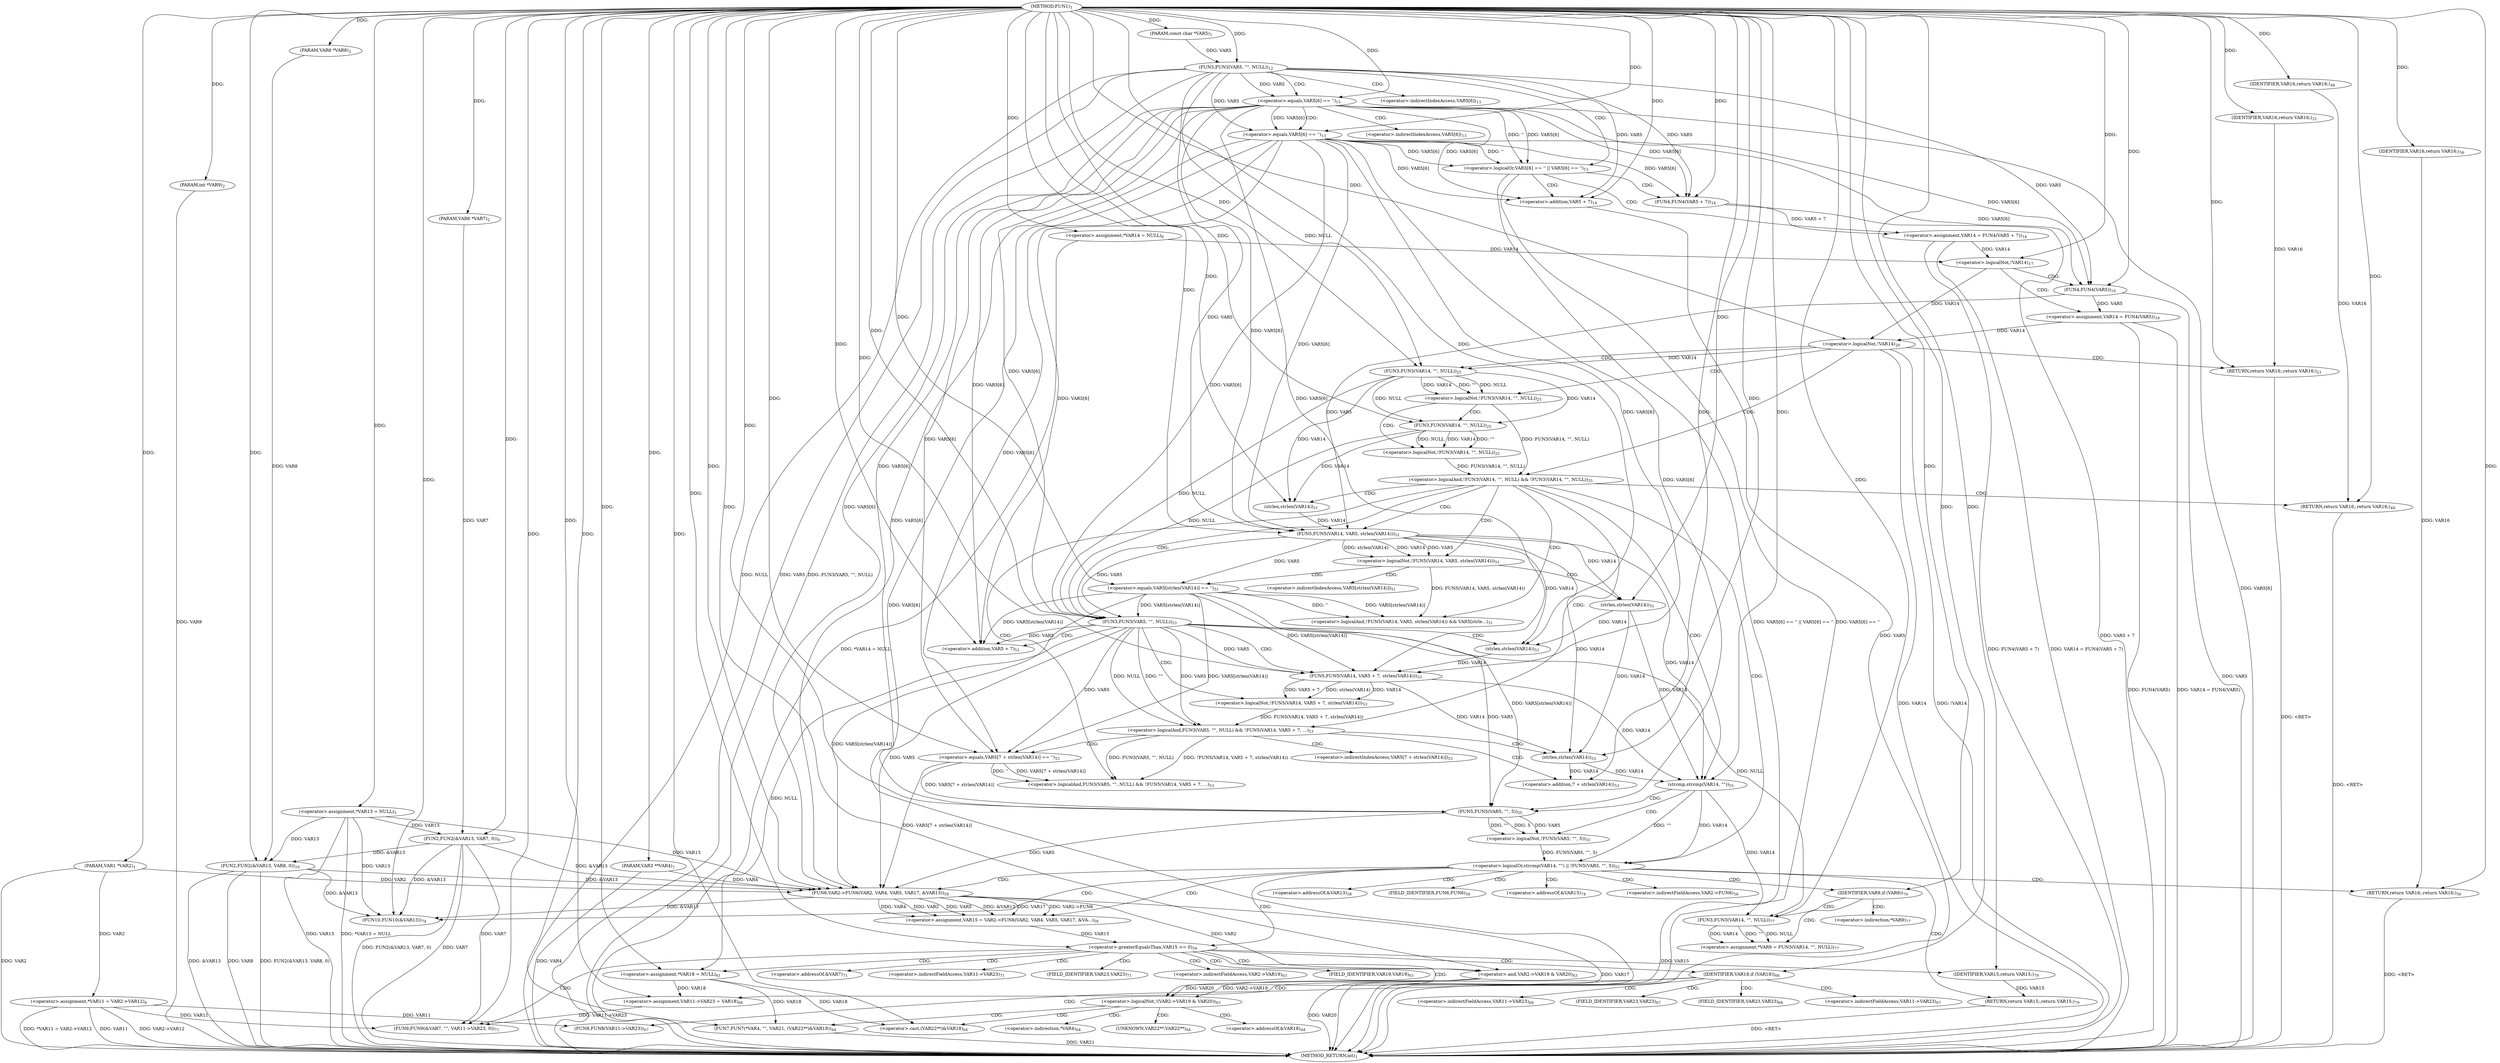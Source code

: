 digraph "FUN1" {  
"8" [label = <(METHOD,FUN1)<SUB>1</SUB>> ]
"224" [label = <(METHOD_RETURN,int)<SUB>1</SUB>> ]
"9" [label = <(PARAM,VAR1 *VAR2)<SUB>1</SUB>> ]
"10" [label = <(PARAM,VAR3 **VAR4)<SUB>1</SUB>> ]
"11" [label = <(PARAM,const char *VAR5)<SUB>1</SUB>> ]
"12" [label = <(PARAM,VAR6 *VAR7)<SUB>2</SUB>> ]
"13" [label = <(PARAM,VAR6 *VAR8)<SUB>2</SUB>> ]
"14" [label = <(PARAM,int *VAR9)<SUB>2</SUB>> ]
"17" [label = <(&lt;operator&gt;.assignment,*VAR11 = VAR2-&gt;VAR12)<SUB>4</SUB>> ]
"23" [label = <(&lt;operator&gt;.assignment,*VAR13 = NULL)<SUB>5</SUB>> ]
"27" [label = <(&lt;operator&gt;.assignment,*VAR14 = NULL)<SUB>6</SUB>> ]
"31" [label = <(FUN2,FUN2(&amp;VAR13, VAR7, 0))<SUB>9</SUB>> ]
"36" [label = <(FUN2,FUN2(&amp;VAR13, VAR8, 0))<SUB>10</SUB>> ]
"151" [label = <(&lt;operator&gt;.assignment,VAR15 = VAR2-&gt;FUN6(VAR2, VAR4, VAR5, VAR17, &amp;VA...)<SUB>58</SUB>> ]
"209" [label = <(FUN10,FUN10(&amp;VAR13))<SUB>74</SUB>> ]
"222" [label = <(RETURN,return VAR15;,return VAR15;)<SUB>79</SUB>> ]
"42" [label = <(FUN3,FUN3(VAR5, &quot;&quot;, NULL))<SUB>12</SUB>> ]
"67" [label = <(&lt;operator&gt;.logicalNot,!VAR14)<SUB>17</SUB>> ]
"75" [label = <(&lt;operator&gt;.logicalNot,!VAR14)<SUB>20</SUB>> ]
"81" [label = <(&lt;operator&gt;.logicalAnd,!FUN3(VAR14, &quot;&quot;, NULL) &amp;&amp; !FUN3(VAR14, &quot;&quot;, NULL))<SUB>25</SUB>> ]
"96" [label = <(&lt;operator&gt;.logicalAnd,!FUN5(VAR14, VAR5, strlen(VAR14)) &amp;&amp; VAR5[strle...)<SUB>51</SUB>> ]
"164" [label = <(&lt;operator&gt;.greaterEqualsThan,VAR15 &gt;= 0)<SUB>59</SUB>> ]
"213" [label = <(IDENTIFIER,VAR9,if (VAR9))<SUB>76</SUB>> ]
"223" [label = <(IDENTIFIER,VAR15,return VAR15;)<SUB>79</SUB>> ]
"70" [label = <(&lt;operator&gt;.assignment,VAR14 = FUN4(VAR5))<SUB>18</SUB>> ]
"78" [label = <(RETURN,return VAR16;,return VAR16;)<SUB>21</SUB>> ]
"93" [label = <(RETURN,return VAR16;,return VAR16;)<SUB>48</SUB>> ]
"153" [label = <(FUN6,VAR2-&gt;FUN6(VAR2, VAR4, VAR5, VAR17, &amp;VAR13))<SUB>58</SUB>> ]
"169" [label = <(&lt;operator&gt;.assignment,*VAR18 = NULL)<SUB>61</SUB>> ]
"201" [label = <(FUN9,FUN9(&amp;VAR7, &quot;&quot;, VAR11-&gt;VAR23, 0))<SUB>71</SUB>> ]
"215" [label = <(&lt;operator&gt;.assignment,*VAR9 = FUN3(VAR14, &quot;&quot;, NULL))<SUB>77</SUB>> ]
"48" [label = <(&lt;operator&gt;.logicalOr,VAR5[6] == '' || VAR5[6] == '')<SUB>13</SUB>> ]
"79" [label = <(IDENTIFIER,VAR16,return VAR16;)<SUB>21</SUB>> ]
"82" [label = <(&lt;operator&gt;.logicalNot,!FUN3(VAR14, &quot;&quot;, NULL))<SUB>25</SUB>> ]
"87" [label = <(&lt;operator&gt;.logicalNot,!FUN3(VAR14, &quot;&quot;, NULL))<SUB>25</SUB>> ]
"94" [label = <(IDENTIFIER,VAR16,return VAR16;)<SUB>48</SUB>> ]
"97" [label = <(&lt;operator&gt;.logicalNot,!FUN5(VAR14, VAR5, strlen(VAR14)))<SUB>51</SUB>> ]
"103" [label = <(&lt;operator&gt;.equals,VAR5[strlen(VAR14)] == '')<SUB>51</SUB>> ]
"173" [label = <(&lt;operator&gt;.logicalNot,!(VAR2-&gt;VAR19 &amp; VAR20))<SUB>63</SUB>> ]
"190" [label = <(IDENTIFIER,VAR18,if (VAR18))<SUB>66</SUB>> ]
"60" [label = <(&lt;operator&gt;.assignment,VAR14 = FUN4(VAR5 + 7))<SUB>14</SUB>> ]
"72" [label = <(FUN4,FUN4(VAR5))<SUB>18</SUB>> ]
"83" [label = <(FUN3,FUN3(VAR14, &quot;&quot;, NULL))<SUB>25</SUB>> ]
"88" [label = <(FUN3,FUN3(VAR14, &quot;&quot;, NULL))<SUB>25</SUB>> ]
"98" [label = <(FUN5,FUN5(VAR14, VAR5, strlen(VAR14)))<SUB>51</SUB>> ]
"113" [label = <(&lt;operator&gt;.logicalAnd,FUN3(VAR5, &quot;&quot;, NULL) &amp;&amp; !FUN5(VAR14, VAR5 + 7, ...)<SUB>53</SUB>> ]
"180" [label = <(FUN7,FUN7(*VAR4, &quot;&quot;, VAR21, (VAR22**)&amp;VAR18))<SUB>64</SUB>> ]
"192" [label = <(FUN8,FUN8(VAR11-&gt;VAR23))<SUB>67</SUB>> ]
"196" [label = <(&lt;operator&gt;.assignment,VAR11-&gt;VAR23 = VAR18)<SUB>68</SUB>> ]
"218" [label = <(FUN3,FUN3(VAR14, &quot;&quot;, NULL))<SUB>77</SUB>> ]
"49" [label = <(&lt;operator&gt;.equals,VAR5[6] == '')<SUB>13</SUB>> ]
"54" [label = <(&lt;operator&gt;.equals,VAR5[6] == '')<SUB>13</SUB>> ]
"101" [label = <(strlen,strlen(VAR14))<SUB>51</SUB>> ]
"106" [label = <(strlen,strlen(VAR14))<SUB>51</SUB>> ]
"174" [label = <(&lt;operator&gt;.and,VAR2-&gt;VAR19 &amp; VAR20)<SUB>63</SUB>> ]
"62" [label = <(FUN4,FUN4(VAR5 + 7))<SUB>14</SUB>> ]
"114" [label = <(&lt;operator&gt;.logicalAnd,FUN3(VAR5, &quot;&quot;, NULL) &amp;&amp; !FUN5(VAR14, VAR5 + 7, ...)<SUB>53</SUB>> ]
"127" [label = <(&lt;operator&gt;.equals,VAR5[7 + strlen(VAR14)] == '')<SUB>53</SUB>> ]
"185" [label = <(&lt;operator&gt;.cast,(VAR22**)&amp;VAR18)<SUB>64</SUB>> ]
"63" [label = <(&lt;operator&gt;.addition,VAR5 + 7)<SUB>14</SUB>> ]
"115" [label = <(FUN3,FUN3(VAR5, &quot;&quot;, NULL))<SUB>53</SUB>> ]
"119" [label = <(&lt;operator&gt;.logicalNot,!FUN5(VAR14, VAR5 + 7, strlen(VAR14)))<SUB>53</SUB>> ]
"139" [label = <(&lt;operator&gt;.logicalOr,strcmp(VAR14, &quot;&quot;) || !FUN5(VAR5, &quot;&quot;, 5))<SUB>55</SUB>> ]
"120" [label = <(FUN5,FUN5(VAR14, VAR5 + 7, strlen(VAR14)))<SUB>53</SUB>> ]
"130" [label = <(&lt;operator&gt;.addition,7 + strlen(VAR14))<SUB>53</SUB>> ]
"149" [label = <(RETURN,return VAR16;,return VAR16;)<SUB>56</SUB>> ]
"122" [label = <(&lt;operator&gt;.addition,VAR5 + 7)<SUB>53</SUB>> ]
"125" [label = <(strlen,strlen(VAR14))<SUB>53</SUB>> ]
"132" [label = <(strlen,strlen(VAR14))<SUB>53</SUB>> ]
"140" [label = <(strcmp,strcmp(VAR14, &quot;&quot;))<SUB>55</SUB>> ]
"143" [label = <(&lt;operator&gt;.logicalNot,!FUN5(VAR5, &quot;&quot;, 5))<SUB>55</SUB>> ]
"150" [label = <(IDENTIFIER,VAR16,return VAR16;)<SUB>56</SUB>> ]
"144" [label = <(FUN5,FUN5(VAR5, &quot;&quot;, 5))<SUB>55</SUB>> ]
"210" [label = <(&lt;operator&gt;.addressOf,&amp;VAR13)<SUB>74</SUB>> ]
"154" [label = <(&lt;operator&gt;.indirectFieldAccess,VAR2-&gt;FUN6)<SUB>58</SUB>> ]
"161" [label = <(&lt;operator&gt;.addressOf,&amp;VAR13)<SUB>58</SUB>> ]
"104" [label = <(&lt;operator&gt;.indirectIndexAccess,VAR5[strlen(VAR14)])<SUB>51</SUB>> ]
"156" [label = <(FIELD_IDENTIFIER,FUN6,FUN6)<SUB>58</SUB>> ]
"202" [label = <(&lt;operator&gt;.addressOf,&amp;VAR7)<SUB>71</SUB>> ]
"205" [label = <(&lt;operator&gt;.indirectFieldAccess,VAR11-&gt;VAR23)<SUB>71</SUB>> ]
"216" [label = <(&lt;operator&gt;.indirection,*VAR9)<SUB>77</SUB>> ]
"207" [label = <(FIELD_IDENTIFIER,VAR23,VAR23)<SUB>71</SUB>> ]
"50" [label = <(&lt;operator&gt;.indirectIndexAccess,VAR5[6])<SUB>13</SUB>> ]
"55" [label = <(&lt;operator&gt;.indirectIndexAccess,VAR5[6])<SUB>13</SUB>> ]
"175" [label = <(&lt;operator&gt;.indirectFieldAccess,VAR2-&gt;VAR19)<SUB>63</SUB>> ]
"181" [label = <(&lt;operator&gt;.indirection,*VAR4)<SUB>64</SUB>> ]
"193" [label = <(&lt;operator&gt;.indirectFieldAccess,VAR11-&gt;VAR23)<SUB>67</SUB>> ]
"197" [label = <(&lt;operator&gt;.indirectFieldAccess,VAR11-&gt;VAR23)<SUB>68</SUB>> ]
"128" [label = <(&lt;operator&gt;.indirectIndexAccess,VAR5[7 + strlen(VAR14)])<SUB>53</SUB>> ]
"177" [label = <(FIELD_IDENTIFIER,VAR19,VAR19)<SUB>63</SUB>> ]
"186" [label = <(UNKNOWN,VAR22**,VAR22**)<SUB>64</SUB>> ]
"187" [label = <(&lt;operator&gt;.addressOf,&amp;VAR18)<SUB>64</SUB>> ]
"195" [label = <(FIELD_IDENTIFIER,VAR23,VAR23)<SUB>67</SUB>> ]
"199" [label = <(FIELD_IDENTIFIER,VAR23,VAR23)<SUB>68</SUB>> ]
  "78" -> "224"  [ label = "DDG: &lt;RET&gt;"] 
  "93" -> "224"  [ label = "DDG: &lt;RET&gt;"] 
  "222" -> "224"  [ label = "DDG: &lt;RET&gt;"] 
  "149" -> "224"  [ label = "DDG: &lt;RET&gt;"] 
  "9" -> "224"  [ label = "DDG: VAR2"] 
  "10" -> "224"  [ label = "DDG: VAR4"] 
  "14" -> "224"  [ label = "DDG: VAR9"] 
  "17" -> "224"  [ label = "DDG: VAR11"] 
  "17" -> "224"  [ label = "DDG: VAR2-&gt;VAR12"] 
  "17" -> "224"  [ label = "DDG: *VAR11 = VAR2-&gt;VAR12"] 
  "23" -> "224"  [ label = "DDG: VAR13"] 
  "23" -> "224"  [ label = "DDG: *VAR13 = NULL"] 
  "27" -> "224"  [ label = "DDG: *VAR14 = NULL"] 
  "31" -> "224"  [ label = "DDG: VAR7"] 
  "31" -> "224"  [ label = "DDG: FUN2(&amp;VAR13, VAR7, 0)"] 
  "36" -> "224"  [ label = "DDG: &amp;VAR13"] 
  "36" -> "224"  [ label = "DDG: VAR8"] 
  "36" -> "224"  [ label = "DDG: FUN2(&amp;VAR13, VAR8, 0)"] 
  "42" -> "224"  [ label = "DDG: VAR5"] 
  "42" -> "224"  [ label = "DDG: NULL"] 
  "42" -> "224"  [ label = "DDG: FUN3(VAR5, &quot;&quot;, NULL)"] 
  "49" -> "224"  [ label = "DDG: VAR5[6]"] 
  "48" -> "224"  [ label = "DDG: VAR5[6] == ''"] 
  "54" -> "224"  [ label = "DDG: VAR5[6]"] 
  "48" -> "224"  [ label = "DDG: VAR5[6] == '' || VAR5[6] == ''"] 
  "63" -> "224"  [ label = "DDG: VAR5"] 
  "62" -> "224"  [ label = "DDG: VAR5 + 7"] 
  "60" -> "224"  [ label = "DDG: FUN4(VAR5 + 7)"] 
  "60" -> "224"  [ label = "DDG: VAR14 = FUN4(VAR5 + 7)"] 
  "72" -> "224"  [ label = "DDG: VAR5"] 
  "70" -> "224"  [ label = "DDG: FUN4(VAR5)"] 
  "70" -> "224"  [ label = "DDG: VAR14 = FUN4(VAR5)"] 
  "75" -> "224"  [ label = "DDG: VAR14"] 
  "75" -> "224"  [ label = "DDG: !VAR14"] 
  "153" -> "224"  [ label = "DDG: VAR17"] 
  "180" -> "224"  [ label = "DDG: VAR21"] 
  "174" -> "224"  [ label = "DDG: VAR20"] 
  "8" -> "9"  [ label = "DDG: "] 
  "8" -> "10"  [ label = "DDG: "] 
  "8" -> "11"  [ label = "DDG: "] 
  "8" -> "12"  [ label = "DDG: "] 
  "8" -> "13"  [ label = "DDG: "] 
  "8" -> "14"  [ label = "DDG: "] 
  "9" -> "17"  [ label = "DDG: VAR2"] 
  "8" -> "23"  [ label = "DDG: "] 
  "8" -> "27"  [ label = "DDG: "] 
  "153" -> "151"  [ label = "DDG: VAR4"] 
  "153" -> "151"  [ label = "DDG: VAR2"] 
  "153" -> "151"  [ label = "DDG: VAR5"] 
  "153" -> "151"  [ label = "DDG: &amp;VAR13"] 
  "153" -> "151"  [ label = "DDG: VAR17"] 
  "153" -> "151"  [ label = "DDG: VAR2-&gt;FUN6"] 
  "223" -> "222"  [ label = "DDG: VAR15"] 
  "23" -> "31"  [ label = "DDG: VAR13"] 
  "8" -> "31"  [ label = "DDG: "] 
  "12" -> "31"  [ label = "DDG: VAR7"] 
  "31" -> "36"  [ label = "DDG: &amp;VAR13"] 
  "23" -> "36"  [ label = "DDG: VAR13"] 
  "8" -> "36"  [ label = "DDG: "] 
  "13" -> "36"  [ label = "DDG: VAR8"] 
  "153" -> "209"  [ label = "DDG: &amp;VAR13"] 
  "23" -> "209"  [ label = "DDG: VAR13"] 
  "8" -> "209"  [ label = "DDG: "] 
  "31" -> "209"  [ label = "DDG: &amp;VAR13"] 
  "36" -> "209"  [ label = "DDG: &amp;VAR13"] 
  "8" -> "213"  [ label = "DDG: "] 
  "164" -> "223"  [ label = "DDG: VAR15"] 
  "8" -> "223"  [ label = "DDG: "] 
  "11" -> "42"  [ label = "DDG: VAR5"] 
  "8" -> "42"  [ label = "DDG: "] 
  "27" -> "67"  [ label = "DDG: VAR14"] 
  "60" -> "67"  [ label = "DDG: VAR14"] 
  "8" -> "67"  [ label = "DDG: "] 
  "72" -> "70"  [ label = "DDG: VAR5"] 
  "67" -> "75"  [ label = "DDG: VAR14"] 
  "70" -> "75"  [ label = "DDG: VAR14"] 
  "8" -> "75"  [ label = "DDG: "] 
  "79" -> "78"  [ label = "DDG: VAR16"] 
  "8" -> "78"  [ label = "DDG: "] 
  "82" -> "81"  [ label = "DDG: FUN3(VAR14, &quot;&quot;, NULL)"] 
  "87" -> "81"  [ label = "DDG: FUN3(VAR14, &quot;&quot;, NULL)"] 
  "94" -> "93"  [ label = "DDG: VAR16"] 
  "8" -> "93"  [ label = "DDG: "] 
  "97" -> "96"  [ label = "DDG: FUN5(VAR14, VAR5, strlen(VAR14))"] 
  "103" -> "96"  [ label = "DDG: VAR5[strlen(VAR14)]"] 
  "103" -> "96"  [ label = "DDG: ''"] 
  "9" -> "153"  [ label = "DDG: VAR2"] 
  "8" -> "153"  [ label = "DDG: "] 
  "10" -> "153"  [ label = "DDG: VAR4"] 
  "49" -> "153"  [ label = "DDG: VAR5[6]"] 
  "54" -> "153"  [ label = "DDG: VAR5[6]"] 
  "103" -> "153"  [ label = "DDG: VAR5[strlen(VAR14)]"] 
  "115" -> "153"  [ label = "DDG: VAR5"] 
  "127" -> "153"  [ label = "DDG: VAR5[7 + strlen(VAR14)]"] 
  "144" -> "153"  [ label = "DDG: VAR5"] 
  "36" -> "153"  [ label = "DDG: &amp;VAR13"] 
  "23" -> "153"  [ label = "DDG: VAR13"] 
  "31" -> "153"  [ label = "DDG: &amp;VAR13"] 
  "151" -> "164"  [ label = "DDG: VAR15"] 
  "8" -> "164"  [ label = "DDG: "] 
  "115" -> "169"  [ label = "DDG: NULL"] 
  "8" -> "169"  [ label = "DDG: "] 
  "218" -> "215"  [ label = "DDG: VAR14"] 
  "218" -> "215"  [ label = "DDG: &quot;&quot;"] 
  "218" -> "215"  [ label = "DDG: NULL"] 
  "8" -> "79"  [ label = "DDG: "] 
  "83" -> "82"  [ label = "DDG: VAR14"] 
  "83" -> "82"  [ label = "DDG: &quot;&quot;"] 
  "83" -> "82"  [ label = "DDG: NULL"] 
  "88" -> "87"  [ label = "DDG: VAR14"] 
  "88" -> "87"  [ label = "DDG: &quot;&quot;"] 
  "88" -> "87"  [ label = "DDG: NULL"] 
  "8" -> "94"  [ label = "DDG: "] 
  "98" -> "97"  [ label = "DDG: VAR14"] 
  "98" -> "97"  [ label = "DDG: VAR5"] 
  "98" -> "97"  [ label = "DDG: strlen(VAR14)"] 
  "98" -> "103"  [ label = "DDG: VAR5"] 
  "8" -> "103"  [ label = "DDG: "] 
  "8" -> "190"  [ label = "DDG: "] 
  "31" -> "201"  [ label = "DDG: VAR7"] 
  "8" -> "201"  [ label = "DDG: "] 
  "17" -> "201"  [ label = "DDG: VAR11"] 
  "196" -> "201"  [ label = "DDG: VAR11-&gt;VAR23"] 
  "49" -> "48"  [ label = "DDG: VAR5[6]"] 
  "49" -> "48"  [ label = "DDG: ''"] 
  "54" -> "48"  [ label = "DDG: VAR5[6]"] 
  "54" -> "48"  [ label = "DDG: ''"] 
  "62" -> "60"  [ label = "DDG: VAR5 + 7"] 
  "42" -> "72"  [ label = "DDG: VAR5"] 
  "49" -> "72"  [ label = "DDG: VAR5[6]"] 
  "54" -> "72"  [ label = "DDG: VAR5[6]"] 
  "8" -> "72"  [ label = "DDG: "] 
  "75" -> "83"  [ label = "DDG: VAR14"] 
  "8" -> "83"  [ label = "DDG: "] 
  "42" -> "83"  [ label = "DDG: NULL"] 
  "83" -> "88"  [ label = "DDG: VAR14"] 
  "8" -> "88"  [ label = "DDG: "] 
  "83" -> "88"  [ label = "DDG: NULL"] 
  "101" -> "98"  [ label = "DDG: VAR14"] 
  "8" -> "98"  [ label = "DDG: "] 
  "42" -> "98"  [ label = "DDG: VAR5"] 
  "49" -> "98"  [ label = "DDG: VAR5[6]"] 
  "54" -> "98"  [ label = "DDG: VAR5[6]"] 
  "72" -> "98"  [ label = "DDG: VAR5"] 
  "174" -> "173"  [ label = "DDG: VAR2-&gt;VAR19"] 
  "174" -> "173"  [ label = "DDG: VAR20"] 
  "169" -> "196"  [ label = "DDG: VAR18"] 
  "8" -> "196"  [ label = "DDG: "] 
  "140" -> "218"  [ label = "DDG: VAR14"] 
  "8" -> "218"  [ label = "DDG: "] 
  "115" -> "218"  [ label = "DDG: NULL"] 
  "42" -> "49"  [ label = "DDG: VAR5"] 
  "8" -> "49"  [ label = "DDG: "] 
  "42" -> "54"  [ label = "DDG: VAR5"] 
  "49" -> "54"  [ label = "DDG: VAR5[6]"] 
  "8" -> "54"  [ label = "DDG: "] 
  "83" -> "101"  [ label = "DDG: VAR14"] 
  "88" -> "101"  [ label = "DDG: VAR14"] 
  "8" -> "101"  [ label = "DDG: "] 
  "98" -> "106"  [ label = "DDG: VAR14"] 
  "8" -> "106"  [ label = "DDG: "] 
  "114" -> "113"  [ label = "DDG: FUN3(VAR5, &quot;&quot;, NULL)"] 
  "114" -> "113"  [ label = "DDG: !FUN5(VAR14, VAR5 + 7, strlen(VAR14))"] 
  "127" -> "113"  [ label = "DDG: VAR5[7 + strlen(VAR14)]"] 
  "127" -> "113"  [ label = "DDG: ''"] 
  "153" -> "174"  [ label = "DDG: VAR2"] 
  "8" -> "174"  [ label = "DDG: "] 
  "8" -> "180"  [ label = "DDG: "] 
  "169" -> "180"  [ label = "DDG: VAR18"] 
  "17" -> "192"  [ label = "DDG: VAR11"] 
  "42" -> "62"  [ label = "DDG: VAR5"] 
  "49" -> "62"  [ label = "DDG: VAR5[6]"] 
  "54" -> "62"  [ label = "DDG: VAR5[6]"] 
  "8" -> "62"  [ label = "DDG: "] 
  "115" -> "114"  [ label = "DDG: VAR5"] 
  "115" -> "114"  [ label = "DDG: &quot;&quot;"] 
  "115" -> "114"  [ label = "DDG: NULL"] 
  "119" -> "114"  [ label = "DDG: FUN5(VAR14, VAR5 + 7, strlen(VAR14))"] 
  "115" -> "127"  [ label = "DDG: VAR5"] 
  "49" -> "127"  [ label = "DDG: VAR5[6]"] 
  "54" -> "127"  [ label = "DDG: VAR5[6]"] 
  "103" -> "127"  [ label = "DDG: VAR5[strlen(VAR14)]"] 
  "8" -> "127"  [ label = "DDG: "] 
  "169" -> "185"  [ label = "DDG: VAR18"] 
  "8" -> "185"  [ label = "DDG: "] 
  "42" -> "63"  [ label = "DDG: VAR5"] 
  "49" -> "63"  [ label = "DDG: VAR5[6]"] 
  "54" -> "63"  [ label = "DDG: VAR5[6]"] 
  "8" -> "63"  [ label = "DDG: "] 
  "49" -> "115"  [ label = "DDG: VAR5[6]"] 
  "54" -> "115"  [ label = "DDG: VAR5[6]"] 
  "98" -> "115"  [ label = "DDG: VAR5"] 
  "103" -> "115"  [ label = "DDG: VAR5[strlen(VAR14)]"] 
  "8" -> "115"  [ label = "DDG: "] 
  "83" -> "115"  [ label = "DDG: NULL"] 
  "88" -> "115"  [ label = "DDG: NULL"] 
  "120" -> "119"  [ label = "DDG: VAR14"] 
  "120" -> "119"  [ label = "DDG: VAR5 + 7"] 
  "120" -> "119"  [ label = "DDG: strlen(VAR14)"] 
  "125" -> "120"  [ label = "DDG: VAR14"] 
  "8" -> "120"  [ label = "DDG: "] 
  "49" -> "120"  [ label = "DDG: VAR5[6]"] 
  "54" -> "120"  [ label = "DDG: VAR5[6]"] 
  "103" -> "120"  [ label = "DDG: VAR5[strlen(VAR14)]"] 
  "115" -> "120"  [ label = "DDG: VAR5"] 
  "8" -> "130"  [ label = "DDG: "] 
  "132" -> "130"  [ label = "DDG: VAR14"] 
  "140" -> "139"  [ label = "DDG: VAR14"] 
  "140" -> "139"  [ label = "DDG: &quot;&quot;"] 
  "143" -> "139"  [ label = "DDG: FUN5(VAR5, &quot;&quot;, 5)"] 
  "150" -> "149"  [ label = "DDG: VAR16"] 
  "8" -> "149"  [ label = "DDG: "] 
  "49" -> "122"  [ label = "DDG: VAR5[6]"] 
  "54" -> "122"  [ label = "DDG: VAR5[6]"] 
  "103" -> "122"  [ label = "DDG: VAR5[strlen(VAR14)]"] 
  "115" -> "122"  [ label = "DDG: VAR5"] 
  "8" -> "122"  [ label = "DDG: "] 
  "98" -> "125"  [ label = "DDG: VAR14"] 
  "106" -> "125"  [ label = "DDG: VAR14"] 
  "8" -> "125"  [ label = "DDG: "] 
  "98" -> "132"  [ label = "DDG: VAR14"] 
  "106" -> "132"  [ label = "DDG: VAR14"] 
  "120" -> "132"  [ label = "DDG: VAR14"] 
  "8" -> "132"  [ label = "DDG: "] 
  "98" -> "140"  [ label = "DDG: VAR14"] 
  "106" -> "140"  [ label = "DDG: VAR14"] 
  "120" -> "140"  [ label = "DDG: VAR14"] 
  "132" -> "140"  [ label = "DDG: VAR14"] 
  "8" -> "140"  [ label = "DDG: "] 
  "144" -> "143"  [ label = "DDG: VAR5"] 
  "144" -> "143"  [ label = "DDG: &quot;&quot;"] 
  "144" -> "143"  [ label = "DDG: 5"] 
  "8" -> "150"  [ label = "DDG: "] 
  "49" -> "144"  [ label = "DDG: VAR5[6]"] 
  "54" -> "144"  [ label = "DDG: VAR5[6]"] 
  "103" -> "144"  [ label = "DDG: VAR5[strlen(VAR14)]"] 
  "115" -> "144"  [ label = "DDG: VAR5"] 
  "127" -> "144"  [ label = "DDG: VAR5[7 + strlen(VAR14)]"] 
  "8" -> "144"  [ label = "DDG: "] 
  "42" -> "50"  [ label = "CDG: "] 
  "42" -> "48"  [ label = "CDG: "] 
  "42" -> "49"  [ label = "CDG: "] 
  "67" -> "70"  [ label = "CDG: "] 
  "67" -> "72"  [ label = "CDG: "] 
  "75" -> "81"  [ label = "CDG: "] 
  "75" -> "82"  [ label = "CDG: "] 
  "75" -> "83"  [ label = "CDG: "] 
  "75" -> "78"  [ label = "CDG: "] 
  "81" -> "115"  [ label = "CDG: "] 
  "81" -> "96"  [ label = "CDG: "] 
  "81" -> "98"  [ label = "CDG: "] 
  "81" -> "113"  [ label = "CDG: "] 
  "81" -> "114"  [ label = "CDG: "] 
  "81" -> "97"  [ label = "CDG: "] 
  "81" -> "93"  [ label = "CDG: "] 
  "81" -> "101"  [ label = "CDG: "] 
  "81" -> "139"  [ label = "CDG: "] 
  "81" -> "140"  [ label = "CDG: "] 
  "164" -> "169"  [ label = "CDG: "] 
  "164" -> "190"  [ label = "CDG: "] 
  "164" -> "173"  [ label = "CDG: "] 
  "164" -> "207"  [ label = "CDG: "] 
  "164" -> "174"  [ label = "CDG: "] 
  "164" -> "202"  [ label = "CDG: "] 
  "164" -> "201"  [ label = "CDG: "] 
  "164" -> "205"  [ label = "CDG: "] 
  "164" -> "177"  [ label = "CDG: "] 
  "164" -> "175"  [ label = "CDG: "] 
  "213" -> "215"  [ label = "CDG: "] 
  "213" -> "216"  [ label = "CDG: "] 
  "213" -> "218"  [ label = "CDG: "] 
  "82" -> "87"  [ label = "CDG: "] 
  "82" -> "88"  [ label = "CDG: "] 
  "97" -> "103"  [ label = "CDG: "] 
  "97" -> "104"  [ label = "CDG: "] 
  "97" -> "106"  [ label = "CDG: "] 
  "48" -> "60"  [ label = "CDG: "] 
  "48" -> "63"  [ label = "CDG: "] 
  "48" -> "62"  [ label = "CDG: "] 
  "173" -> "185"  [ label = "CDG: "] 
  "173" -> "181"  [ label = "CDG: "] 
  "173" -> "187"  [ label = "CDG: "] 
  "173" -> "186"  [ label = "CDG: "] 
  "173" -> "180"  [ label = "CDG: "] 
  "190" -> "192"  [ label = "CDG: "] 
  "190" -> "196"  [ label = "CDG: "] 
  "190" -> "197"  [ label = "CDG: "] 
  "190" -> "195"  [ label = "CDG: "] 
  "190" -> "193"  [ label = "CDG: "] 
  "190" -> "199"  [ label = "CDG: "] 
  "49" -> "54"  [ label = "CDG: "] 
  "49" -> "55"  [ label = "CDG: "] 
  "114" -> "128"  [ label = "CDG: "] 
  "114" -> "132"  [ label = "CDG: "] 
  "114" -> "130"  [ label = "CDG: "] 
  "114" -> "127"  [ label = "CDG: "] 
  "115" -> "120"  [ label = "CDG: "] 
  "115" -> "119"  [ label = "CDG: "] 
  "115" -> "122"  [ label = "CDG: "] 
  "115" -> "125"  [ label = "CDG: "] 
  "139" -> "154"  [ label = "CDG: "] 
  "139" -> "161"  [ label = "CDG: "] 
  "139" -> "209"  [ label = "CDG: "] 
  "139" -> "149"  [ label = "CDG: "] 
  "139" -> "151"  [ label = "CDG: "] 
  "139" -> "213"  [ label = "CDG: "] 
  "139" -> "153"  [ label = "CDG: "] 
  "139" -> "164"  [ label = "CDG: "] 
  "139" -> "210"  [ label = "CDG: "] 
  "139" -> "156"  [ label = "CDG: "] 
  "139" -> "222"  [ label = "CDG: "] 
  "140" -> "144"  [ label = "CDG: "] 
  "140" -> "143"  [ label = "CDG: "] 
}
